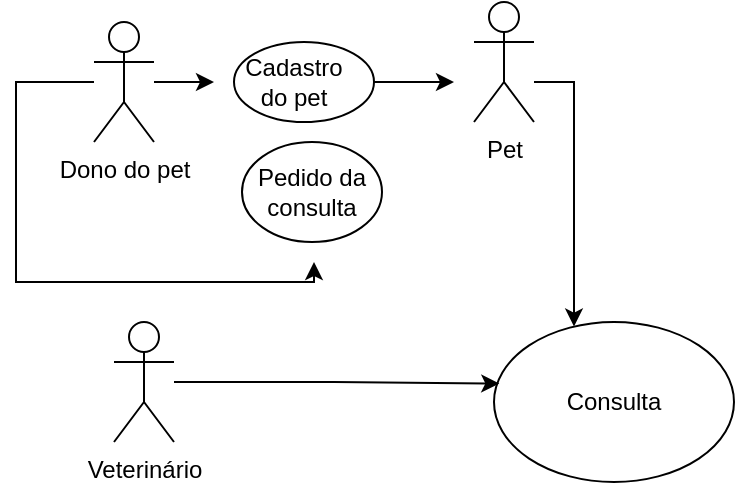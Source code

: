 <mxfile version="22.1.17" type="github">
  <diagram name="Página-1" id="kkjEJVUQ9LQGLHzArtHF">
    <mxGraphModel dx="860" dy="348" grid="1" gridSize="10" guides="1" tooltips="1" connect="1" arrows="1" fold="1" page="1" pageScale="1" pageWidth="827" pageHeight="1169" math="0" shadow="0">
      <root>
        <mxCell id="0" />
        <mxCell id="1" parent="0" />
        <mxCell id="fpKk_rzwGWzmjg_oa7d1-15" style="edgeStyle=orthogonalEdgeStyle;rounded=0;orthogonalLoop=1;jettySize=auto;html=1;" edge="1" parent="1" source="fpKk_rzwGWzmjg_oa7d1-12">
          <mxGeometry relative="1" as="geometry">
            <mxPoint x="450" y="100" as="targetPoint" />
          </mxGeometry>
        </mxCell>
        <mxCell id="fpKk_rzwGWzmjg_oa7d1-12" value="" style="ellipse;whiteSpace=wrap;html=1;" vertex="1" parent="1">
          <mxGeometry x="340" y="80" width="70" height="40" as="geometry" />
        </mxCell>
        <mxCell id="fpKk_rzwGWzmjg_oa7d1-14" style="rounded=0;orthogonalLoop=1;jettySize=auto;html=1;" edge="1" parent="1" source="fpKk_rzwGWzmjg_oa7d1-1">
          <mxGeometry relative="1" as="geometry">
            <mxPoint x="330" y="100" as="targetPoint" />
          </mxGeometry>
        </mxCell>
        <mxCell id="fpKk_rzwGWzmjg_oa7d1-18" style="edgeStyle=orthogonalEdgeStyle;rounded=0;orthogonalLoop=1;jettySize=auto;html=1;" edge="1" parent="1" source="fpKk_rzwGWzmjg_oa7d1-1">
          <mxGeometry relative="1" as="geometry">
            <mxPoint x="380" y="190" as="targetPoint" />
            <Array as="points">
              <mxPoint x="231" y="100" />
              <mxPoint x="231" y="200" />
            </Array>
          </mxGeometry>
        </mxCell>
        <mxCell id="fpKk_rzwGWzmjg_oa7d1-1" value="Dono do pet" style="shape=umlActor;verticalLabelPosition=bottom;verticalAlign=top;html=1;outlineConnect=0;" vertex="1" parent="1">
          <mxGeometry x="270" y="70" width="30" height="60" as="geometry" />
        </mxCell>
        <mxCell id="fpKk_rzwGWzmjg_oa7d1-6" value="" style="edgeStyle=orthogonalEdgeStyle;rounded=0;orthogonalLoop=1;jettySize=auto;html=1;" edge="1" parent="1" source="fpKk_rzwGWzmjg_oa7d1-3" target="fpKk_rzwGWzmjg_oa7d1-5">
          <mxGeometry relative="1" as="geometry">
            <Array as="points">
              <mxPoint x="510" y="100" />
            </Array>
          </mxGeometry>
        </mxCell>
        <mxCell id="fpKk_rzwGWzmjg_oa7d1-3" value="Pet" style="shape=umlActor;verticalLabelPosition=bottom;verticalAlign=top;html=1;outlineConnect=0;" vertex="1" parent="1">
          <mxGeometry x="460" y="60" width="30" height="60" as="geometry" />
        </mxCell>
        <mxCell id="fpKk_rzwGWzmjg_oa7d1-4" value="Veterinário" style="shape=umlActor;verticalLabelPosition=bottom;verticalAlign=top;html=1;outlineConnect=0;" vertex="1" parent="1">
          <mxGeometry x="280" y="220" width="30" height="60" as="geometry" />
        </mxCell>
        <mxCell id="fpKk_rzwGWzmjg_oa7d1-5" value="" style="ellipse;whiteSpace=wrap;html=1;" vertex="1" parent="1">
          <mxGeometry x="470" y="220" width="120" height="80" as="geometry" />
        </mxCell>
        <mxCell id="fpKk_rzwGWzmjg_oa7d1-9" style="edgeStyle=orthogonalEdgeStyle;rounded=0;orthogonalLoop=1;jettySize=auto;html=1;entryX=0.022;entryY=0.385;entryDx=0;entryDy=0;entryPerimeter=0;" edge="1" parent="1" source="fpKk_rzwGWzmjg_oa7d1-4" target="fpKk_rzwGWzmjg_oa7d1-5">
          <mxGeometry relative="1" as="geometry" />
        </mxCell>
        <mxCell id="fpKk_rzwGWzmjg_oa7d1-10" value="Consulta" style="text;html=1;strokeColor=none;fillColor=none;align=center;verticalAlign=middle;whiteSpace=wrap;rounded=0;" vertex="1" parent="1">
          <mxGeometry x="500" y="245" width="60" height="30" as="geometry" />
        </mxCell>
        <mxCell id="fpKk_rzwGWzmjg_oa7d1-13" value="Cadastro do pet" style="text;html=1;strokeColor=none;fillColor=none;align=center;verticalAlign=middle;whiteSpace=wrap;rounded=0;" vertex="1" parent="1">
          <mxGeometry x="340" y="85" width="60" height="30" as="geometry" />
        </mxCell>
        <mxCell id="fpKk_rzwGWzmjg_oa7d1-16" value="" style="ellipse;whiteSpace=wrap;html=1;" vertex="1" parent="1">
          <mxGeometry x="344" y="130" width="70" height="50" as="geometry" />
        </mxCell>
        <mxCell id="fpKk_rzwGWzmjg_oa7d1-17" value="Pedido da consulta" style="text;html=1;strokeColor=none;fillColor=none;align=center;verticalAlign=middle;whiteSpace=wrap;rounded=0;" vertex="1" parent="1">
          <mxGeometry x="349" y="140" width="60" height="30" as="geometry" />
        </mxCell>
      </root>
    </mxGraphModel>
  </diagram>
</mxfile>
